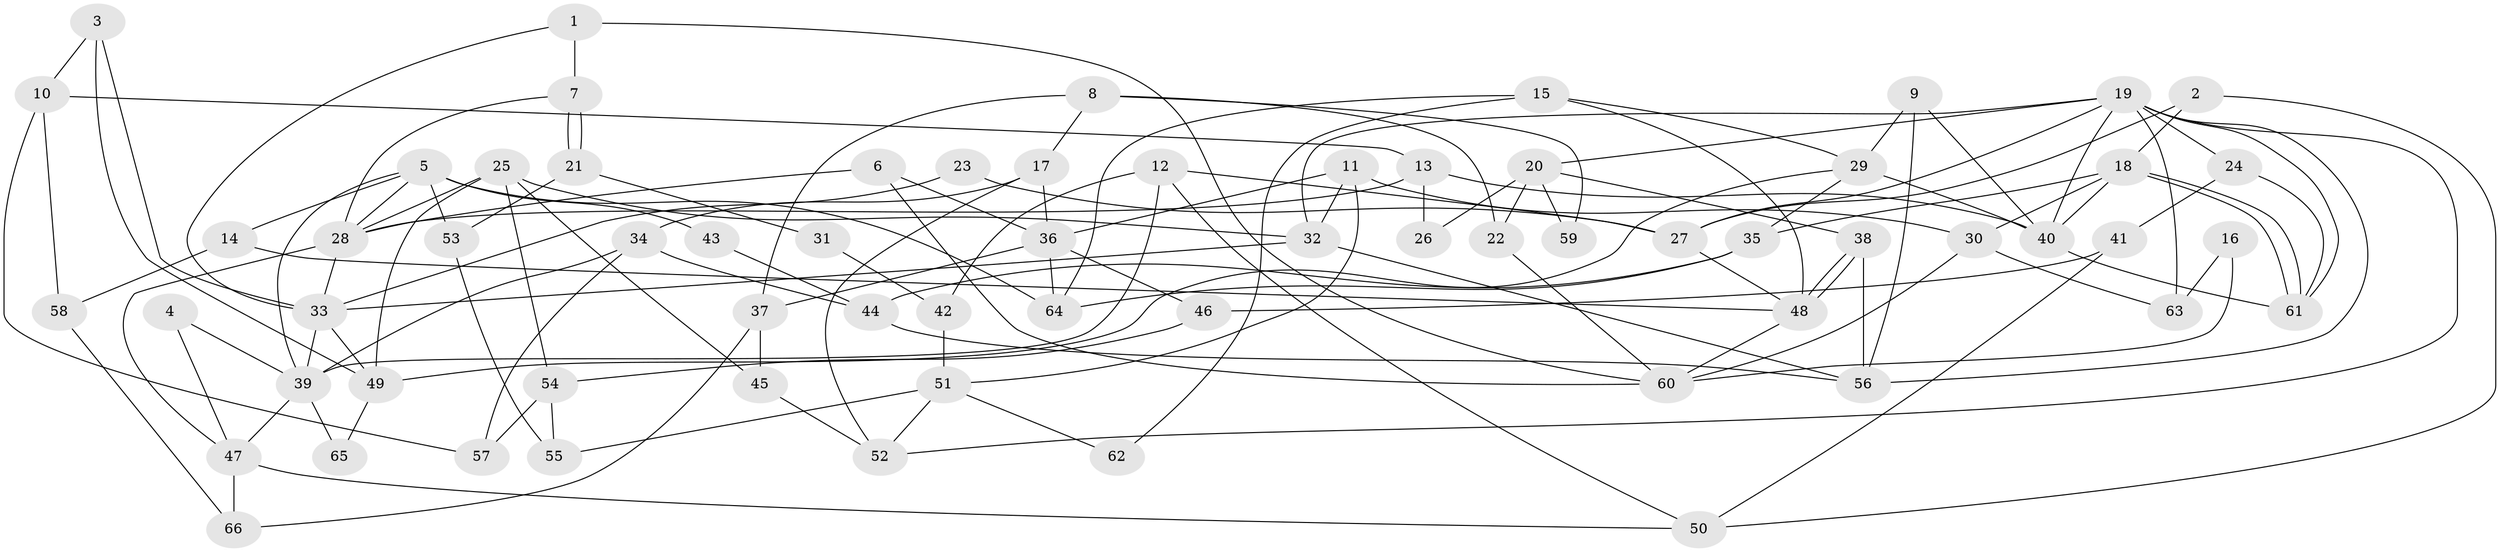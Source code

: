 // Generated by graph-tools (version 1.1) at 2025/50/03/09/25 03:50:09]
// undirected, 66 vertices, 132 edges
graph export_dot {
graph [start="1"]
  node [color=gray90,style=filled];
  1;
  2;
  3;
  4;
  5;
  6;
  7;
  8;
  9;
  10;
  11;
  12;
  13;
  14;
  15;
  16;
  17;
  18;
  19;
  20;
  21;
  22;
  23;
  24;
  25;
  26;
  27;
  28;
  29;
  30;
  31;
  32;
  33;
  34;
  35;
  36;
  37;
  38;
  39;
  40;
  41;
  42;
  43;
  44;
  45;
  46;
  47;
  48;
  49;
  50;
  51;
  52;
  53;
  54;
  55;
  56;
  57;
  58;
  59;
  60;
  61;
  62;
  63;
  64;
  65;
  66;
  1 -- 7;
  1 -- 60;
  1 -- 33;
  2 -- 27;
  2 -- 18;
  2 -- 50;
  3 -- 49;
  3 -- 33;
  3 -- 10;
  4 -- 47;
  4 -- 39;
  5 -- 28;
  5 -- 64;
  5 -- 14;
  5 -- 39;
  5 -- 43;
  5 -- 53;
  6 -- 36;
  6 -- 28;
  6 -- 60;
  7 -- 28;
  7 -- 21;
  7 -- 21;
  8 -- 17;
  8 -- 22;
  8 -- 37;
  8 -- 59;
  9 -- 56;
  9 -- 40;
  9 -- 29;
  10 -- 13;
  10 -- 57;
  10 -- 58;
  11 -- 32;
  11 -- 30;
  11 -- 36;
  11 -- 51;
  12 -- 39;
  12 -- 27;
  12 -- 42;
  12 -- 50;
  13 -- 40;
  13 -- 28;
  13 -- 26;
  14 -- 58;
  14 -- 48;
  15 -- 48;
  15 -- 29;
  15 -- 62;
  15 -- 64;
  16 -- 60;
  16 -- 63;
  17 -- 52;
  17 -- 36;
  17 -- 34;
  18 -- 35;
  18 -- 61;
  18 -- 61;
  18 -- 30;
  18 -- 40;
  19 -- 61;
  19 -- 32;
  19 -- 20;
  19 -- 24;
  19 -- 27;
  19 -- 40;
  19 -- 52;
  19 -- 56;
  19 -- 63;
  20 -- 38;
  20 -- 22;
  20 -- 26;
  20 -- 59;
  21 -- 53;
  21 -- 31;
  22 -- 60;
  23 -- 33;
  23 -- 27;
  24 -- 61;
  24 -- 41;
  25 -- 28;
  25 -- 49;
  25 -- 32;
  25 -- 45;
  25 -- 54;
  27 -- 48;
  28 -- 47;
  28 -- 33;
  29 -- 40;
  29 -- 35;
  29 -- 49;
  30 -- 60;
  30 -- 63;
  31 -- 42;
  32 -- 33;
  32 -- 56;
  33 -- 39;
  33 -- 49;
  34 -- 44;
  34 -- 39;
  34 -- 57;
  35 -- 64;
  35 -- 44;
  36 -- 46;
  36 -- 37;
  36 -- 64;
  37 -- 45;
  37 -- 66;
  38 -- 56;
  38 -- 48;
  38 -- 48;
  39 -- 47;
  39 -- 65;
  40 -- 61;
  41 -- 50;
  41 -- 46;
  42 -- 51;
  43 -- 44;
  44 -- 56;
  45 -- 52;
  46 -- 54;
  47 -- 50;
  47 -- 66;
  48 -- 60;
  49 -- 65;
  51 -- 52;
  51 -- 55;
  51 -- 62;
  53 -- 55;
  54 -- 57;
  54 -- 55;
  58 -- 66;
}
